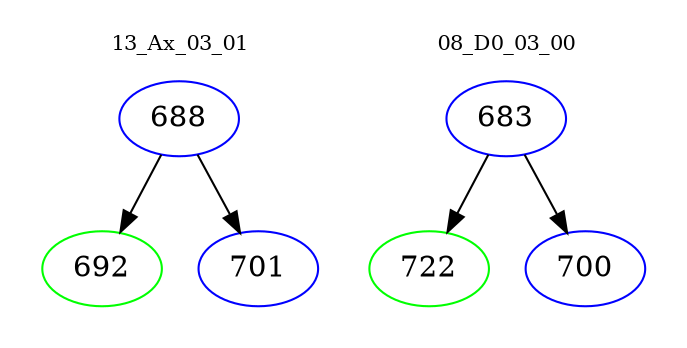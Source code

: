 digraph{
subgraph cluster_0 {
color = white
label = "13_Ax_03_01";
fontsize=10;
T0_688 [label="688", color="blue"]
T0_688 -> T0_692 [color="black"]
T0_692 [label="692", color="green"]
T0_688 -> T0_701 [color="black"]
T0_701 [label="701", color="blue"]
}
subgraph cluster_1 {
color = white
label = "08_D0_03_00";
fontsize=10;
T1_683 [label="683", color="blue"]
T1_683 -> T1_722 [color="black"]
T1_722 [label="722", color="green"]
T1_683 -> T1_700 [color="black"]
T1_700 [label="700", color="blue"]
}
}
